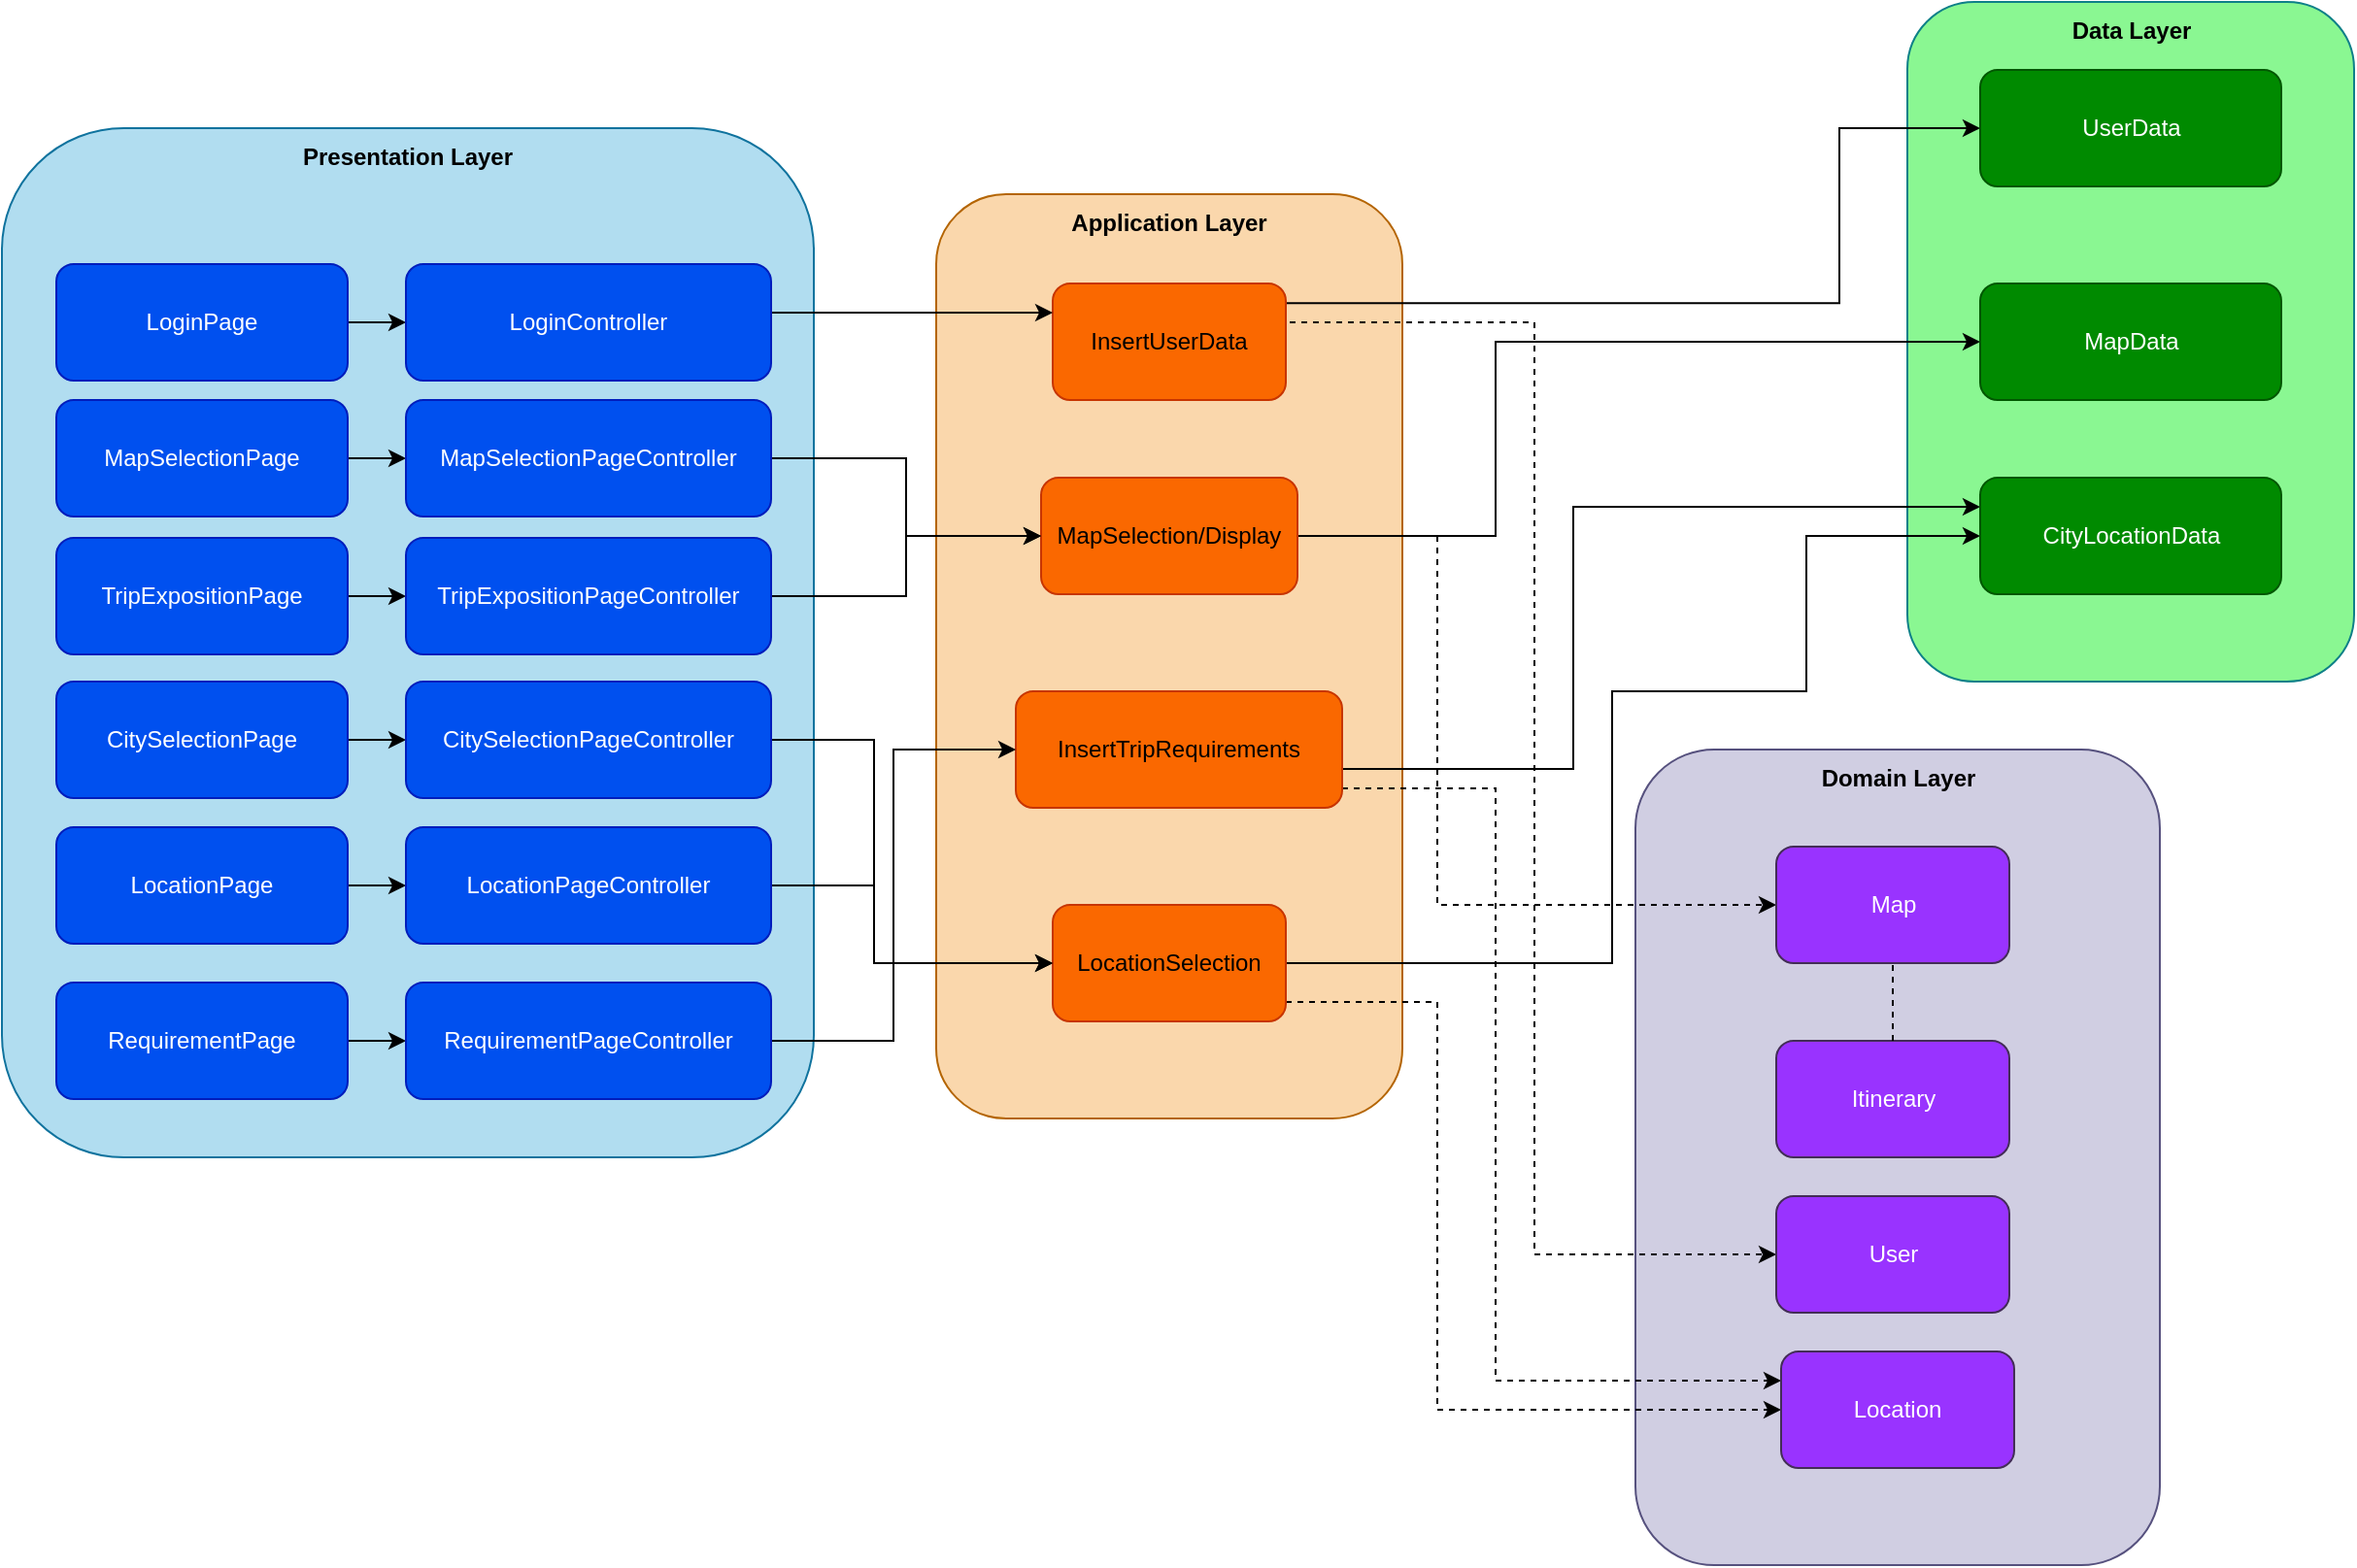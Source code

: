 <mxfile scale="1" border="0" version="26.1.3">
  <diagram name="Pagina-1" id="R8zoP8l3Nbyx9LyIZdAj">
    <mxGraphModel dx="1474" dy="921" grid="1" gridSize="10" guides="1" tooltips="1" connect="1" arrows="1" fold="1" page="1" pageScale="1" pageWidth="1654" pageHeight="1169" math="0" shadow="0">
      <root>
        <mxCell id="0" />
        <mxCell id="1" parent="0" />
        <mxCell id="JbbQ-2G8ArWRonfRi7Bq-1" value="" style="rounded=1;whiteSpace=wrap;html=1;fillColor=#b1ddf0;strokeColor=#10739e;fillStyle=auto;" parent="1" vertex="1">
          <mxGeometry x="161" y="310" width="418" height="530" as="geometry" />
        </mxCell>
        <mxCell id="JbbQ-2G8ArWRonfRi7Bq-2" value="&lt;b&gt;Presentation Layer&lt;/b&gt;" style="text;html=1;align=center;verticalAlign=middle;whiteSpace=wrap;rounded=0;" parent="1" vertex="1">
          <mxGeometry x="310" y="310" width="120" height="30" as="geometry" />
        </mxCell>
        <mxCell id="JbbQ-2G8ArWRonfRi7Bq-3" value="" style="rounded=1;whiteSpace=wrap;html=1;fillColor=#fad7ac;strokeColor=#b46504;" parent="1" vertex="1">
          <mxGeometry x="642" y="344" width="240" height="476" as="geometry" />
        </mxCell>
        <mxCell id="JbbQ-2G8ArWRonfRi7Bq-4" value="" style="rounded=1;whiteSpace=wrap;html=1;fillColor=#d0cee2;strokeColor=#56517e;" parent="1" vertex="1">
          <mxGeometry x="1002" y="630" width="270" height="420" as="geometry" />
        </mxCell>
        <mxCell id="JbbQ-2G8ArWRonfRi7Bq-5" value="" style="rounded=1;whiteSpace=wrap;html=1;fillColor=#8AF792;strokeColor=#0e8088;" parent="1" vertex="1">
          <mxGeometry x="1142" y="245" width="230" height="350" as="geometry" />
        </mxCell>
        <mxCell id="JbbQ-2G8ArWRonfRi7Bq-6" value="&lt;b&gt;Application Layer&lt;/b&gt;" style="text;html=1;align=center;verticalAlign=middle;whiteSpace=wrap;rounded=0;" parent="1" vertex="1">
          <mxGeometry x="702" y="344" width="120" height="30" as="geometry" />
        </mxCell>
        <mxCell id="JbbQ-2G8ArWRonfRi7Bq-7" value="&lt;b&gt;Data Layer&lt;/b&gt;" style="text;html=1;align=center;verticalAlign=middle;whiteSpace=wrap;rounded=0;" parent="1" vertex="1">
          <mxGeometry x="1200.75" y="245" width="112.5" height="30" as="geometry" />
        </mxCell>
        <mxCell id="JbbQ-2G8ArWRonfRi7Bq-8" value="&lt;b&gt;Domain Layer&lt;/b&gt;" style="text;html=1;align=center;verticalAlign=middle;whiteSpace=wrap;rounded=0;" parent="1" vertex="1">
          <mxGeometry x="1074.5" y="630" width="125" height="30" as="geometry" />
        </mxCell>
        <mxCell id="k7ZzKvryeLIzbKnzL2U3-1" style="edgeStyle=orthogonalEdgeStyle;rounded=0;orthogonalLoop=1;jettySize=auto;html=1;entryX=0;entryY=0.25;entryDx=0;entryDy=0;" parent="1" source="JbbQ-2G8ArWRonfRi7Bq-9" target="JbbQ-2G8ArWRonfRi7Bq-54" edge="1">
          <mxGeometry relative="1" as="geometry">
            <Array as="points">
              <mxPoint x="970" y="640" />
              <mxPoint x="970" y="505" />
            </Array>
          </mxGeometry>
        </mxCell>
        <mxCell id="k7ZzKvryeLIzbKnzL2U3-2" style="edgeStyle=orthogonalEdgeStyle;rounded=0;orthogonalLoop=1;jettySize=auto;html=1;entryX=0;entryY=0.25;entryDx=0;entryDy=0;dashed=1;" parent="1" source="JbbQ-2G8ArWRonfRi7Bq-9" target="JbbQ-2G8ArWRonfRi7Bq-16" edge="1">
          <mxGeometry relative="1" as="geometry">
            <Array as="points">
              <mxPoint x="930" y="650" />
              <mxPoint x="930" y="955" />
            </Array>
          </mxGeometry>
        </mxCell>
        <mxCell id="JbbQ-2G8ArWRonfRi7Bq-9" value="InsertTripRequirements" style="rounded=1;whiteSpace=wrap;html=1;fillColor=#fa6800;fontColor=#000000;strokeColor=#C73500;" parent="1" vertex="1">
          <mxGeometry x="683" y="600" width="168" height="60" as="geometry" />
        </mxCell>
        <mxCell id="JbbQ-2G8ArWRonfRi7Bq-18" style="edgeStyle=orthogonalEdgeStyle;rounded=0;orthogonalLoop=1;jettySize=auto;html=1;entryX=0;entryY=0.5;entryDx=0;entryDy=0;dashed=1;exitX=1;exitY=0.5;exitDx=0;exitDy=0;" parent="1" source="JbbQ-2G8ArWRonfRi7Bq-11" target="JbbQ-2G8ArWRonfRi7Bq-15" edge="1">
          <mxGeometry relative="1" as="geometry">
            <mxPoint x="932" y="420" as="sourcePoint" />
            <mxPoint x="1247" y="770.0" as="targetPoint" />
            <Array as="points">
              <mxPoint x="822" y="410" />
              <mxPoint x="950" y="410" />
              <mxPoint x="950" y="890" />
            </Array>
          </mxGeometry>
        </mxCell>
        <mxCell id="JbbQ-2G8ArWRonfRi7Bq-66" style="edgeStyle=orthogonalEdgeStyle;rounded=0;orthogonalLoop=1;jettySize=auto;html=1;entryX=0;entryY=0.5;entryDx=0;entryDy=0;" parent="1" target="JbbQ-2G8ArWRonfRi7Bq-58" edge="1">
          <mxGeometry relative="1" as="geometry">
            <mxPoint x="1107.5" y="280" as="targetPoint" />
            <Array as="points">
              <mxPoint x="1107" y="400" />
              <mxPoint x="1107" y="310" />
            </Array>
            <mxPoint x="750" y="400.067" as="sourcePoint" />
          </mxGeometry>
        </mxCell>
        <mxCell id="JbbQ-2G8ArWRonfRi7Bq-11" value="InsertUserData" style="rounded=1;whiteSpace=wrap;html=1;fillColor=#fa6800;fontColor=#000000;strokeColor=#C73500;" parent="1" vertex="1">
          <mxGeometry x="702" y="390" width="120" height="60" as="geometry" />
        </mxCell>
        <mxCell id="s27F4tzhJN361O7ei0TX-3" style="edgeStyle=orthogonalEdgeStyle;rounded=0;orthogonalLoop=1;jettySize=auto;html=1;entryX=0;entryY=0.5;entryDx=0;entryDy=0;" parent="1" source="JbbQ-2G8ArWRonfRi7Bq-12" target="JbbQ-2G8ArWRonfRi7Bq-53" edge="1">
          <mxGeometry relative="1" as="geometry">
            <Array as="points">
              <mxPoint x="930" y="520" />
              <mxPoint x="930" y="420" />
            </Array>
          </mxGeometry>
        </mxCell>
        <mxCell id="s27F4tzhJN361O7ei0TX-4" style="edgeStyle=orthogonalEdgeStyle;rounded=0;orthogonalLoop=1;jettySize=auto;html=1;entryX=0;entryY=0.5;entryDx=0;entryDy=0;dashed=1;" parent="1" source="JbbQ-2G8ArWRonfRi7Bq-12" target="s27F4tzhJN361O7ei0TX-1" edge="1">
          <mxGeometry relative="1" as="geometry">
            <Array as="points">
              <mxPoint x="900" y="520" />
              <mxPoint x="900" y="710" />
            </Array>
          </mxGeometry>
        </mxCell>
        <mxCell id="JbbQ-2G8ArWRonfRi7Bq-12" value="MapSelection/Display" style="rounded=1;whiteSpace=wrap;html=1;fillColor=#fa6800;fontColor=#000000;strokeColor=#C73500;" parent="1" vertex="1">
          <mxGeometry x="696" y="490" width="132" height="60" as="geometry" />
        </mxCell>
        <mxCell id="JbbQ-2G8ArWRonfRi7Bq-20" style="edgeStyle=orthogonalEdgeStyle;rounded=0;orthogonalLoop=1;jettySize=auto;html=1;entryX=0;entryY=0.5;entryDx=0;entryDy=0;dashed=1;" parent="1" source="JbbQ-2G8ArWRonfRi7Bq-13" target="JbbQ-2G8ArWRonfRi7Bq-16" edge="1">
          <mxGeometry relative="1" as="geometry">
            <Array as="points">
              <mxPoint x="900" y="760" />
              <mxPoint x="900" y="970" />
            </Array>
          </mxGeometry>
        </mxCell>
        <mxCell id="3HoH8LRW1gWkk9O-6Nh--4" style="edgeStyle=orthogonalEdgeStyle;rounded=0;orthogonalLoop=1;jettySize=auto;html=1;entryX=0;entryY=0.5;entryDx=0;entryDy=0;" parent="1" source="JbbQ-2G8ArWRonfRi7Bq-13" target="JbbQ-2G8ArWRonfRi7Bq-54" edge="1">
          <mxGeometry relative="1" as="geometry">
            <Array as="points">
              <mxPoint x="990" y="740" />
              <mxPoint x="990" y="600" />
              <mxPoint x="1090" y="600" />
              <mxPoint x="1090" y="520" />
            </Array>
          </mxGeometry>
        </mxCell>
        <mxCell id="JbbQ-2G8ArWRonfRi7Bq-13" value="LocationSelection" style="rounded=1;whiteSpace=wrap;html=1;fillColor=#fa6800;fontColor=#000000;strokeColor=#C73500;" parent="1" vertex="1">
          <mxGeometry x="702" y="710" width="120" height="60" as="geometry" />
        </mxCell>
        <mxCell id="JbbQ-2G8ArWRonfRi7Bq-15" value="User" style="rounded=1;whiteSpace=wrap;html=1;fillColor=#9933FF;fontColor=#ffffff;strokeColor=#432D57;" parent="1" vertex="1">
          <mxGeometry x="1074.5" y="860" width="120" height="60" as="geometry" />
        </mxCell>
        <mxCell id="JbbQ-2G8ArWRonfRi7Bq-16" value="Location" style="rounded=1;whiteSpace=wrap;html=1;fillColor=#9933FF;fontColor=#ffffff;strokeColor=#432D57;" parent="1" vertex="1">
          <mxGeometry x="1077" y="940" width="120" height="60" as="geometry" />
        </mxCell>
        <mxCell id="JbbQ-2G8ArWRonfRi7Bq-35" style="edgeStyle=orthogonalEdgeStyle;rounded=0;orthogonalLoop=1;jettySize=auto;html=1;" parent="1" source="JbbQ-2G8ArWRonfRi7Bq-26" target="JbbQ-2G8ArWRonfRi7Bq-34" edge="1">
          <mxGeometry relative="1" as="geometry" />
        </mxCell>
        <mxCell id="JbbQ-2G8ArWRonfRi7Bq-26" value="LoginPage" style="rounded=1;whiteSpace=wrap;html=1;fillColor=#0050ef;fontColor=#ffffff;strokeColor=#001DBC;" parent="1" vertex="1">
          <mxGeometry x="189" y="380" width="150" height="60" as="geometry" />
        </mxCell>
        <mxCell id="JbbQ-2G8ArWRonfRi7Bq-37" style="edgeStyle=orthogonalEdgeStyle;rounded=0;orthogonalLoop=1;jettySize=auto;html=1;entryX=0;entryY=0.5;entryDx=0;entryDy=0;" parent="1" source="JbbQ-2G8ArWRonfRi7Bq-27" target="JbbQ-2G8ArWRonfRi7Bq-36" edge="1">
          <mxGeometry relative="1" as="geometry" />
        </mxCell>
        <mxCell id="JbbQ-2G8ArWRonfRi7Bq-27" value="CitySelectionPage" style="rounded=1;whiteSpace=wrap;html=1;fillColor=#0050ef;fontColor=#ffffff;strokeColor=#001DBC;" parent="1" vertex="1">
          <mxGeometry x="189" y="595" width="150" height="60" as="geometry" />
        </mxCell>
        <mxCell id="JbbQ-2G8ArWRonfRi7Bq-47" style="edgeStyle=orthogonalEdgeStyle;rounded=0;orthogonalLoop=1;jettySize=auto;html=1;entryX=0;entryY=0.5;entryDx=0;entryDy=0;" parent="1" source="JbbQ-2G8ArWRonfRi7Bq-29" target="JbbQ-2G8ArWRonfRi7Bq-46" edge="1">
          <mxGeometry relative="1" as="geometry" />
        </mxCell>
        <mxCell id="JbbQ-2G8ArWRonfRi7Bq-29" value="RequirementPage" style="rounded=1;whiteSpace=wrap;html=1;fillColor=#0050ef;fontColor=#ffffff;strokeColor=#001DBC;" parent="1" vertex="1">
          <mxGeometry x="189" y="750" width="150" height="60" as="geometry" />
        </mxCell>
        <mxCell id="JbbQ-2G8ArWRonfRi7Bq-43" style="edgeStyle=orthogonalEdgeStyle;rounded=0;orthogonalLoop=1;jettySize=auto;html=1;entryX=0;entryY=0.5;entryDx=0;entryDy=0;" parent="1" source="JbbQ-2G8ArWRonfRi7Bq-30" target="JbbQ-2G8ArWRonfRi7Bq-42" edge="1">
          <mxGeometry relative="1" as="geometry" />
        </mxCell>
        <mxCell id="JbbQ-2G8ArWRonfRi7Bq-30" value="LocationPage" style="rounded=1;whiteSpace=wrap;html=1;fillColor=#0050ef;fontColor=#ffffff;strokeColor=#001DBC;" parent="1" vertex="1">
          <mxGeometry x="189" y="670" width="150" height="60" as="geometry" />
        </mxCell>
        <mxCell id="JbbQ-2G8ArWRonfRi7Bq-50" style="edgeStyle=orthogonalEdgeStyle;rounded=0;orthogonalLoop=1;jettySize=auto;html=1;" parent="1" source="JbbQ-2G8ArWRonfRi7Bq-31" target="JbbQ-2G8ArWRonfRi7Bq-49" edge="1">
          <mxGeometry relative="1" as="geometry" />
        </mxCell>
        <mxCell id="JbbQ-2G8ArWRonfRi7Bq-31" value="TripExpositionPage" style="rounded=1;whiteSpace=wrap;html=1;fillColor=#0050ef;fontColor=#ffffff;strokeColor=#001DBC;" parent="1" vertex="1">
          <mxGeometry x="189" y="521" width="150" height="60" as="geometry" />
        </mxCell>
        <mxCell id="JbbQ-2G8ArWRonfRi7Bq-41" style="edgeStyle=orthogonalEdgeStyle;rounded=0;orthogonalLoop=1;jettySize=auto;html=1;exitX=1;exitY=0.25;exitDx=0;exitDy=0;entryX=0;entryY=0.25;entryDx=0;entryDy=0;" parent="1" source="JbbQ-2G8ArWRonfRi7Bq-34" target="JbbQ-2G8ArWRonfRi7Bq-11" edge="1">
          <mxGeometry relative="1" as="geometry">
            <Array as="points">
              <mxPoint x="532" y="405" />
            </Array>
          </mxGeometry>
        </mxCell>
        <mxCell id="JbbQ-2G8ArWRonfRi7Bq-34" value="LoginController" style="rounded=1;whiteSpace=wrap;html=1;fillColor=#0050ef;fontColor=#ffffff;strokeColor=#001DBC;" parent="1" vertex="1">
          <mxGeometry x="369" y="380" width="188" height="60" as="geometry" />
        </mxCell>
        <mxCell id="s27F4tzhJN361O7ei0TX-5" style="edgeStyle=orthogonalEdgeStyle;rounded=0;orthogonalLoop=1;jettySize=auto;html=1;entryX=0;entryY=0.5;entryDx=0;entryDy=0;" parent="1" source="JbbQ-2G8ArWRonfRi7Bq-36" target="JbbQ-2G8ArWRonfRi7Bq-13" edge="1">
          <mxGeometry relative="1" as="geometry">
            <Array as="points">
              <mxPoint x="610" y="625" />
              <mxPoint x="610" y="740" />
            </Array>
          </mxGeometry>
        </mxCell>
        <mxCell id="JbbQ-2G8ArWRonfRi7Bq-36" value="CitySelectionPageController" style="rounded=1;whiteSpace=wrap;html=1;fillColor=#0050ef;fontColor=#ffffff;strokeColor=#001DBC;" parent="1" vertex="1">
          <mxGeometry x="369" y="595" width="188" height="60" as="geometry" />
        </mxCell>
        <mxCell id="k7ZzKvryeLIzbKnzL2U3-9" style="edgeStyle=orthogonalEdgeStyle;rounded=0;orthogonalLoop=1;jettySize=auto;html=1;entryX=0;entryY=0.5;entryDx=0;entryDy=0;" parent="1" source="JbbQ-2G8ArWRonfRi7Bq-42" target="JbbQ-2G8ArWRonfRi7Bq-13" edge="1">
          <mxGeometry relative="1" as="geometry">
            <Array as="points">
              <mxPoint x="610" y="700" />
              <mxPoint x="610" y="740" />
            </Array>
          </mxGeometry>
        </mxCell>
        <mxCell id="JbbQ-2G8ArWRonfRi7Bq-42" value="LocationPageController" style="rounded=1;whiteSpace=wrap;html=1;fillColor=#0050ef;fontColor=#ffffff;strokeColor=#001DBC;" parent="1" vertex="1">
          <mxGeometry x="369" y="670" width="188" height="60" as="geometry" />
        </mxCell>
        <mxCell id="s27F4tzhJN361O7ei0TX-6" style="edgeStyle=orthogonalEdgeStyle;rounded=0;orthogonalLoop=1;jettySize=auto;html=1;entryX=0;entryY=0.5;entryDx=0;entryDy=0;" parent="1" source="JbbQ-2G8ArWRonfRi7Bq-46" target="JbbQ-2G8ArWRonfRi7Bq-9" edge="1">
          <mxGeometry relative="1" as="geometry" />
        </mxCell>
        <mxCell id="JbbQ-2G8ArWRonfRi7Bq-46" value="RequirementPageController" style="rounded=1;whiteSpace=wrap;html=1;fillColor=#0050ef;fontColor=#ffffff;strokeColor=#001DBC;" parent="1" vertex="1">
          <mxGeometry x="369" y="750" width="188" height="60" as="geometry" />
        </mxCell>
        <mxCell id="s27F4tzhJN361O7ei0TX-9" style="edgeStyle=orthogonalEdgeStyle;rounded=0;orthogonalLoop=1;jettySize=auto;html=1;entryX=0;entryY=0.5;entryDx=0;entryDy=0;" parent="1" source="JbbQ-2G8ArWRonfRi7Bq-49" target="JbbQ-2G8ArWRonfRi7Bq-12" edge="1">
          <mxGeometry relative="1" as="geometry" />
        </mxCell>
        <mxCell id="JbbQ-2G8ArWRonfRi7Bq-49" value="TripExpositionPageController" style="rounded=1;whiteSpace=wrap;html=1;fillColor=#0050ef;fontColor=#ffffff;strokeColor=#001DBC;" parent="1" vertex="1">
          <mxGeometry x="369" y="521" width="188" height="60" as="geometry" />
        </mxCell>
        <mxCell id="JbbQ-2G8ArWRonfRi7Bq-53" value="MapData" style="rounded=1;whiteSpace=wrap;html=1;fillColor=#008a00;fontColor=#ffffff;strokeColor=#005700;" parent="1" vertex="1">
          <mxGeometry x="1179.5" y="390" width="155" height="60" as="geometry" />
        </mxCell>
        <mxCell id="JbbQ-2G8ArWRonfRi7Bq-54" value="CityLocationData" style="rounded=1;whiteSpace=wrap;html=1;fillColor=#008a00;fontColor=#ffffff;strokeColor=#005700;" parent="1" vertex="1">
          <mxGeometry x="1179.5" y="490" width="155" height="60" as="geometry" />
        </mxCell>
        <mxCell id="JbbQ-2G8ArWRonfRi7Bq-58" value="UserData" style="rounded=1;whiteSpace=wrap;html=1;fillColor=#008a00;fontColor=#ffffff;strokeColor=#005700;" parent="1" vertex="1">
          <mxGeometry x="1179.5" y="280" width="155" height="60" as="geometry" />
        </mxCell>
        <mxCell id="s27F4tzhJN361O7ei0TX-1" value="Map" style="rounded=1;whiteSpace=wrap;html=1;fillColor=#9933FF;fontColor=#ffffff;strokeColor=#432D57;" parent="1" vertex="1">
          <mxGeometry x="1074.5" y="680" width="120" height="60" as="geometry" />
        </mxCell>
        <mxCell id="s27F4tzhJN361O7ei0TX-12" style="edgeStyle=orthogonalEdgeStyle;rounded=0;orthogonalLoop=1;jettySize=auto;html=1;entryX=0;entryY=0.5;entryDx=0;entryDy=0;" parent="1" source="s27F4tzhJN361O7ei0TX-10" target="s27F4tzhJN361O7ei0TX-11" edge="1">
          <mxGeometry relative="1" as="geometry" />
        </mxCell>
        <mxCell id="s27F4tzhJN361O7ei0TX-10" value="MapSelectionPage" style="rounded=1;whiteSpace=wrap;html=1;fillColor=#0050ef;fontColor=#ffffff;strokeColor=#001DBC;" parent="1" vertex="1">
          <mxGeometry x="189" y="450" width="150" height="60" as="geometry" />
        </mxCell>
        <mxCell id="s27F4tzhJN361O7ei0TX-13" style="edgeStyle=orthogonalEdgeStyle;rounded=0;orthogonalLoop=1;jettySize=auto;html=1;entryX=0;entryY=0.5;entryDx=0;entryDy=0;" parent="1" source="s27F4tzhJN361O7ei0TX-11" target="JbbQ-2G8ArWRonfRi7Bq-12" edge="1">
          <mxGeometry relative="1" as="geometry" />
        </mxCell>
        <mxCell id="s27F4tzhJN361O7ei0TX-11" value="MapSelectionPageController" style="rounded=1;whiteSpace=wrap;html=1;fillColor=#0050ef;fontColor=#ffffff;strokeColor=#001DBC;" parent="1" vertex="1">
          <mxGeometry x="369" y="450" width="188" height="60" as="geometry" />
        </mxCell>
        <mxCell id="0YWnCjR6WAH7g_TIBTzr-1" value="Itinerary" style="rounded=1;whiteSpace=wrap;html=1;fillColor=#9933FF;fontColor=#ffffff;strokeColor=#432D57;" vertex="1" parent="1">
          <mxGeometry x="1074.5" y="780" width="120" height="60" as="geometry" />
        </mxCell>
        <mxCell id="0YWnCjR6WAH7g_TIBTzr-2" value="" style="endArrow=none;dashed=1;html=1;strokeWidth=1;rounded=0;entryX=0.5;entryY=1;entryDx=0;entryDy=0;exitX=0.5;exitY=0;exitDx=0;exitDy=0;" edge="1" parent="1" source="0YWnCjR6WAH7g_TIBTzr-1" target="s27F4tzhJN361O7ei0TX-1">
          <mxGeometry width="50" height="50" relative="1" as="geometry">
            <mxPoint x="1000" y="790" as="sourcePoint" />
            <mxPoint x="1050" y="740" as="targetPoint" />
          </mxGeometry>
        </mxCell>
      </root>
    </mxGraphModel>
  </diagram>
</mxfile>
